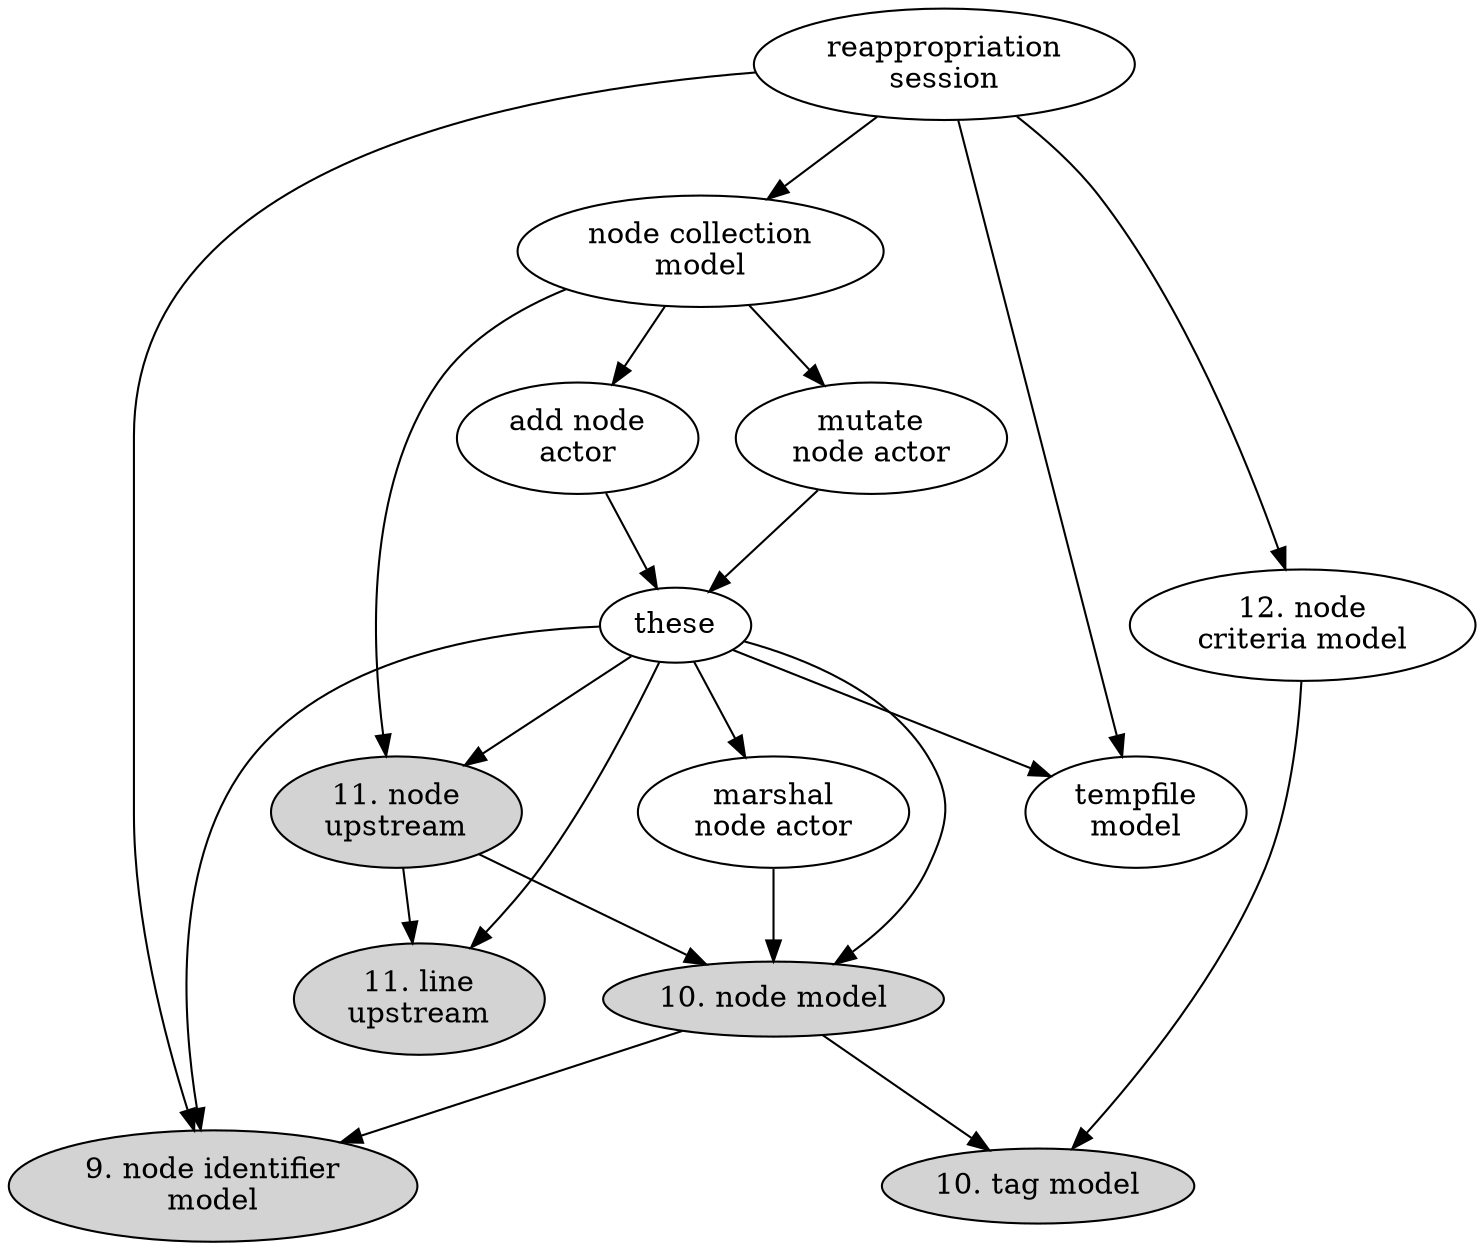 digraph {

  add_node_actor [label="add node\nactor"]
  criteria_model [label="12. node\ncriteria model"]
  line_upstream [label="11. line\nupstream" style=filled]
  marshal_node_actor [label="marshal\nnode actor"]
  mutate_node_actor [label="mutate\nnode actor"]
  node_collection_model [label="node collection\nmodel"]
  node_identifier_model [label="9. node identifier\nmodel" style=filled]
  node_model [label="10. node model" style=filled]
  node_upstream [label="11. node\nupstream" style=filled]
  reappropriation_session [label="reappropriation\nsession"]
  tag_model [label="10. tag model" style=filled]
  tempfile_model [label="tempfile\nmodel"]


  reappropriation_session -> node_collection_model

  node_collection_model -> node_upstream
  node_upstream -> line_upstream
  node_upstream -> node_model

  reappropriation_session -> criteria_model
  reappropriation_session -> node_identifier_model
  reappropriation_session -> tempfile_model

  criteria_model -> tag_model

  node_collection_model -> mutate_node_actor
  node_collection_model -> add_node_actor

  mutate_node_actor -> these
  add_node_actor -> these

  these -> node_identifier_model
  these -> line_upstream
  these -> marshal_node_actor
  these -> node_upstream
  these -> node_model
  these -> tempfile_model

  node_model -> node_identifier_model
  node_model -> tag_model
  marshal_node_actor -> node_model

/*
([sg] G.U CLI 1/3 [po] 1/2 [sg] 1/N deletes)
([sg]   /N renames)
([sg]   /N wippify all tests except "loads"
([sg]   /N API ping spec
([sg]   /N CLI integration (top)
([sg]   /N date spec
([sg]  7/N todo spec
([sg]  8/N todo's stream (back)
([sg]  9/N todo's stream (front)
[ .. the above graph data .. ]
([sg]   /N universal stream visual test
([sg]   /N todo melt
([sg]   /N digraph spec (make one)
([sg]   /N find all
*/


}
